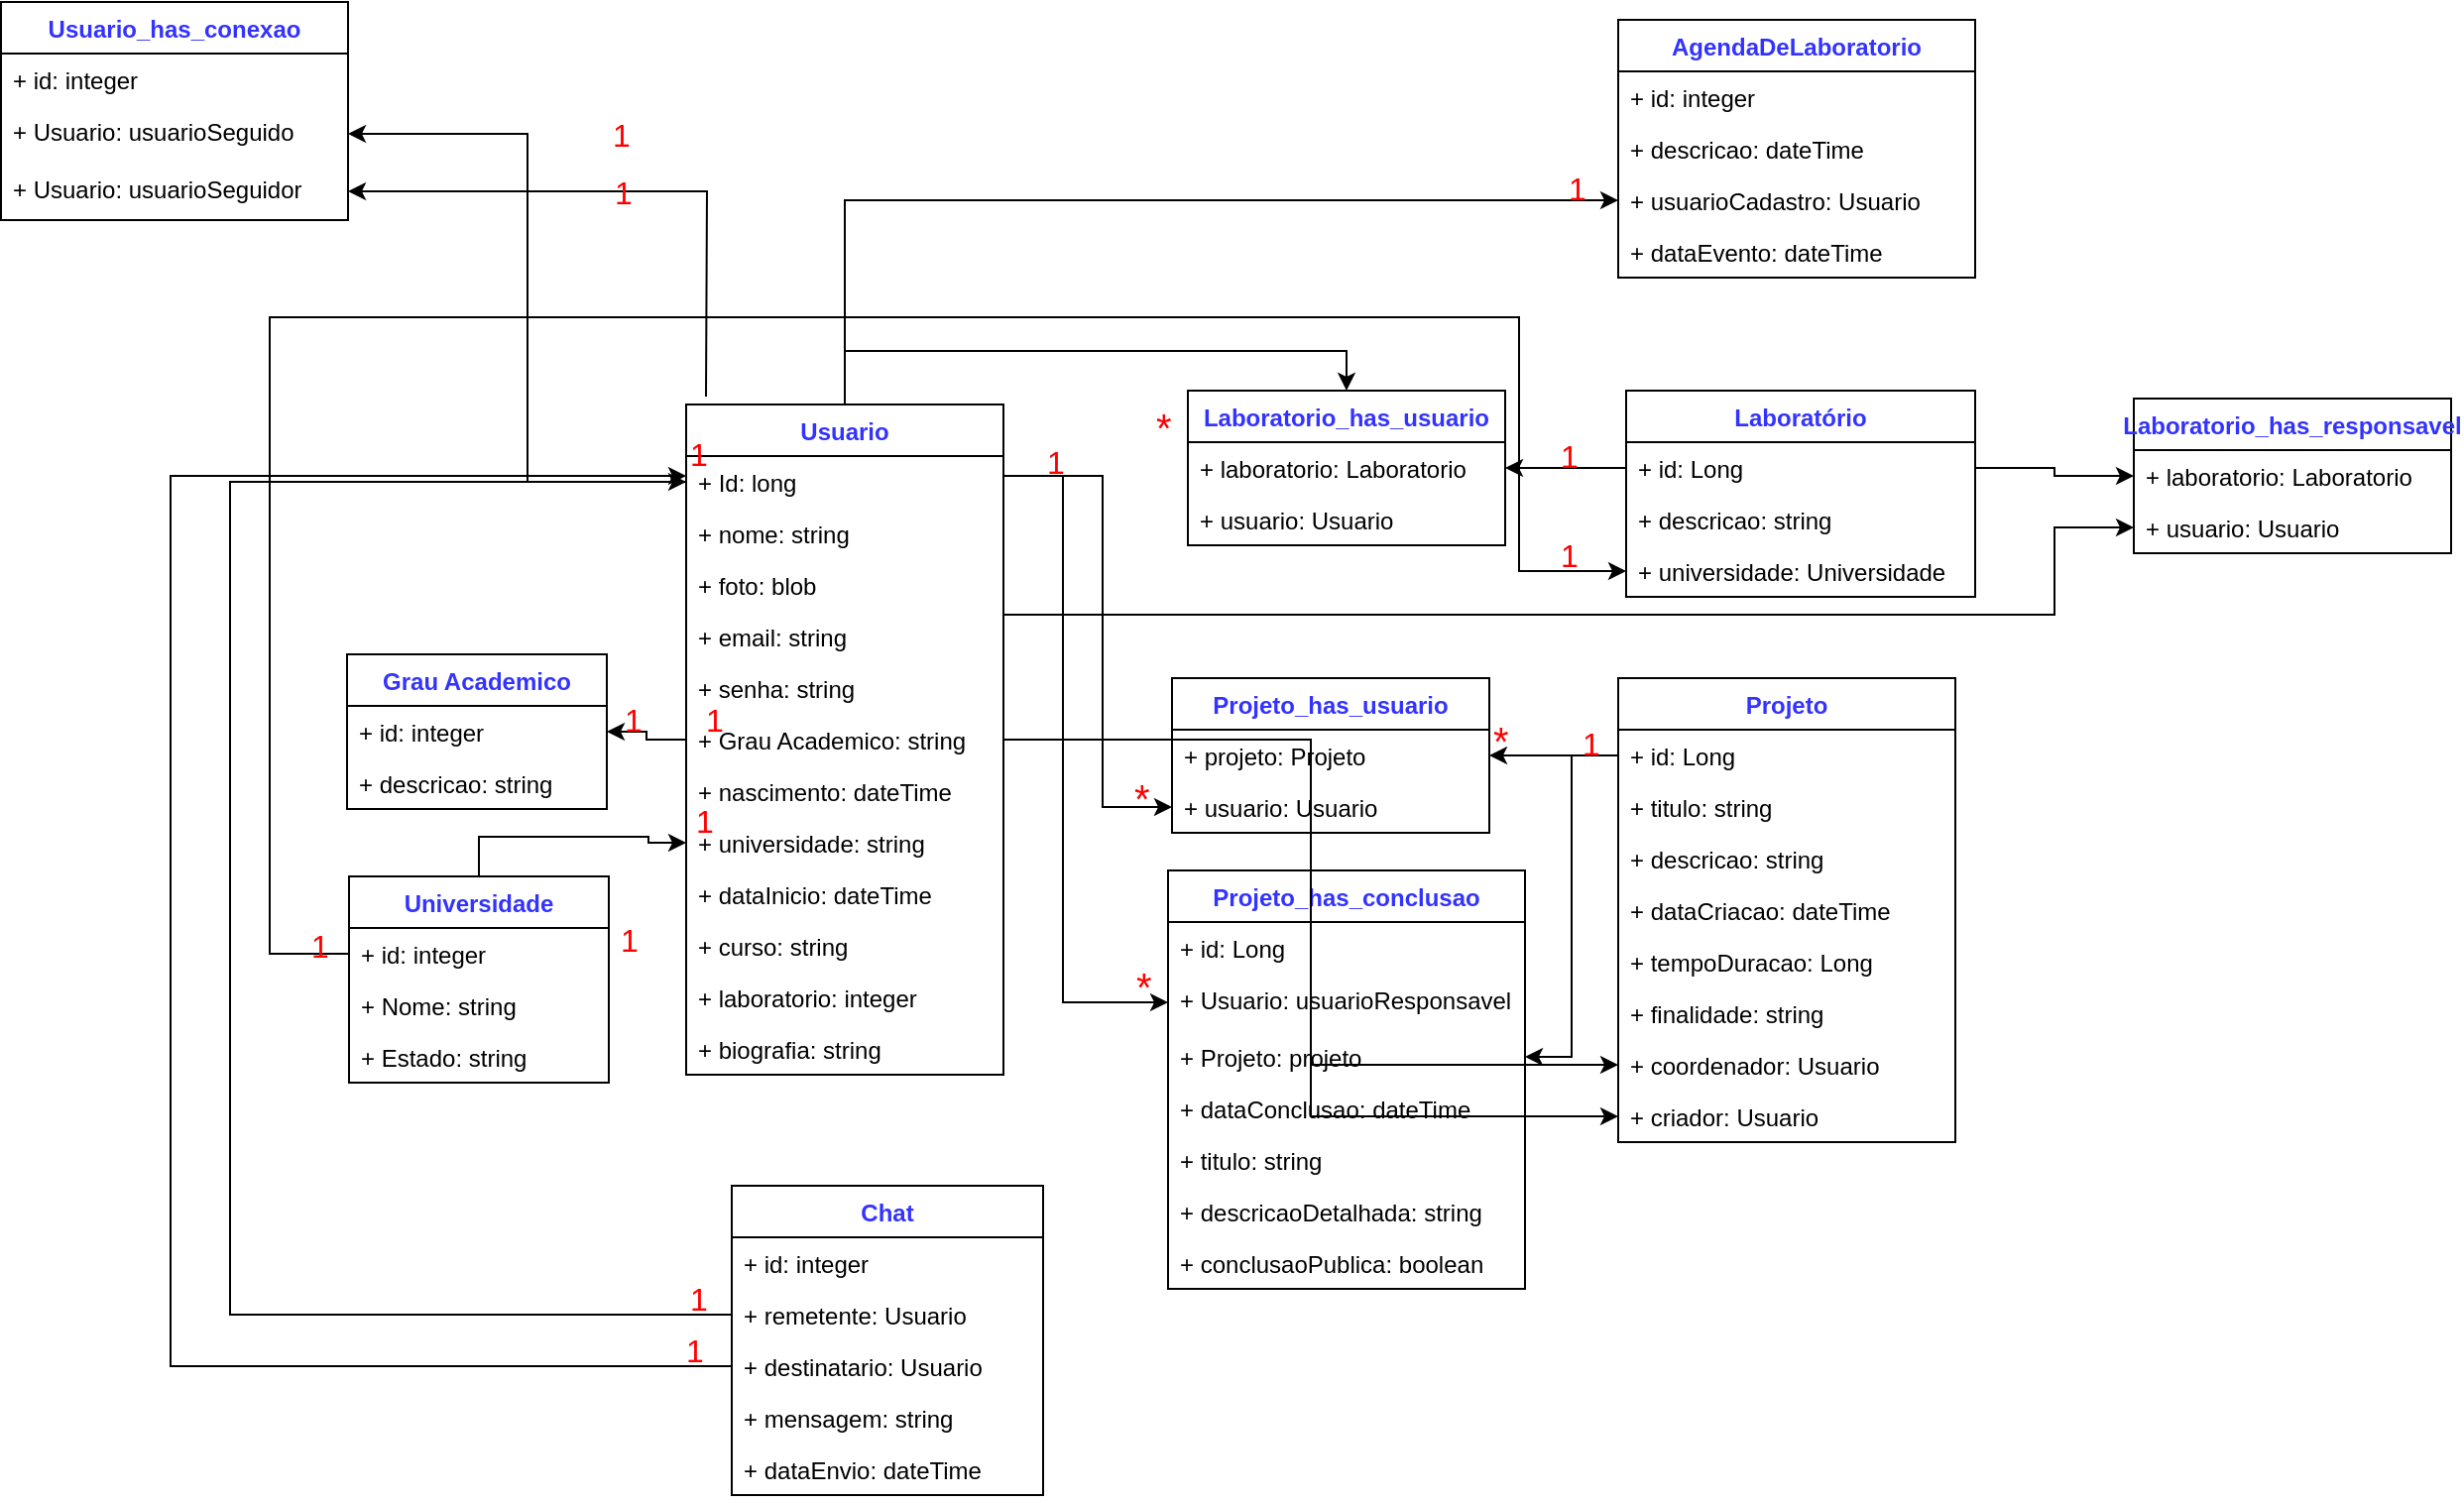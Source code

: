 <mxfile pages="1" version="11.2.4" type="device"><diagram id="lTHLBH5zkFO162nuHdru" name="Page-1"><mxGraphModel dx="2026" dy="549" grid="1" gridSize="10" guides="1" tooltips="1" connect="1" arrows="1" fold="1" page="1" pageScale="1" pageWidth="827" pageHeight="1169" math="0" shadow="0"><root><mxCell id="0"/><mxCell id="1" parent="0"/><mxCell id="Fe_8FBaQ1Ol-Jljb74qd-7" style="edgeStyle=orthogonalEdgeStyle;rounded=0;orthogonalLoop=1;jettySize=auto;html=1;exitX=0.5;exitY=0;exitDx=0;exitDy=0;entryX=0.5;entryY=0;entryDx=0;entryDy=0;" edge="1" parent="1" source="kyjDFfXC2tQv2kjpex23-4" target="kyjDFfXC2tQv2kjpex23-45"><mxGeometry relative="1" as="geometry"/></mxCell><mxCell id="Fe_8FBaQ1Ol-Jljb74qd-9" style="edgeStyle=orthogonalEdgeStyle;rounded=0;orthogonalLoop=1;jettySize=auto;html=1;entryX=0;entryY=0.5;entryDx=0;entryDy=0;" edge="1" parent="1" source="kyjDFfXC2tQv2kjpex23-4" target="kyjDFfXC2tQv2kjpex23-135"><mxGeometry relative="1" as="geometry"/></mxCell><mxCell id="Fe_8FBaQ1Ol-Jljb74qd-24" style="edgeStyle=orthogonalEdgeStyle;rounded=0;orthogonalLoop=1;jettySize=auto;html=1;entryX=0;entryY=0.5;entryDx=0;entryDy=0;" edge="1" parent="1" source="kyjDFfXC2tQv2kjpex23-4" target="Fe_8FBaQ1Ol-Jljb74qd-22"><mxGeometry relative="1" as="geometry"/></mxCell><mxCell id="kyjDFfXC2tQv2kjpex23-4" value="Usuario" style="swimlane;fontStyle=1;align=center;verticalAlign=top;childLayout=stackLayout;horizontal=1;startSize=26;horizontalStack=0;resizeParent=1;resizeParentMax=0;resizeLast=0;collapsible=1;marginBottom=0;fontColor=#3333FF;" parent="1" vertex="1"><mxGeometry x="170" y="254" width="160" height="338" as="geometry"><mxRectangle x="60" y="157" width="70" height="26" as="alternateBounds"/></mxGeometry></mxCell><mxCell id="kyjDFfXC2tQv2kjpex23-19" value="+ Id: long&#10;" style="text;strokeColor=none;fillColor=none;align=left;verticalAlign=top;spacingLeft=4;spacingRight=4;overflow=hidden;rotatable=0;points=[[0,0.5],[1,0.5]];portConstraint=eastwest;" parent="kyjDFfXC2tQv2kjpex23-4" vertex="1"><mxGeometry y="26" width="160" height="26" as="geometry"/></mxCell><mxCell id="kyjDFfXC2tQv2kjpex23-5" value="+ nome: string&#10;" style="text;strokeColor=none;fillColor=none;align=left;verticalAlign=top;spacingLeft=4;spacingRight=4;overflow=hidden;rotatable=0;points=[[0,0.5],[1,0.5]];portConstraint=eastwest;" parent="kyjDFfXC2tQv2kjpex23-4" vertex="1"><mxGeometry y="52" width="160" height="26" as="geometry"/></mxCell><mxCell id="kyjDFfXC2tQv2kjpex23-42" value="+ foto: blob" style="text;strokeColor=none;fillColor=none;align=left;verticalAlign=top;spacingLeft=4;spacingRight=4;overflow=hidden;rotatable=0;points=[[0,0.5],[1,0.5]];portConstraint=eastwest;" parent="kyjDFfXC2tQv2kjpex23-4" vertex="1"><mxGeometry y="78" width="160" height="26" as="geometry"/></mxCell><mxCell id="kyjDFfXC2tQv2kjpex23-9" value="+ email: string&#10;" style="text;strokeColor=none;fillColor=none;align=left;verticalAlign=top;spacingLeft=4;spacingRight=4;overflow=hidden;rotatable=0;points=[[0,0.5],[1,0.5]];portConstraint=eastwest;" parent="kyjDFfXC2tQv2kjpex23-4" vertex="1"><mxGeometry y="104" width="160" height="26" as="geometry"/></mxCell><mxCell id="kyjDFfXC2tQv2kjpex23-29" value="+ senha: string&#10;" style="text;strokeColor=none;fillColor=none;align=left;verticalAlign=top;spacingLeft=4;spacingRight=4;overflow=hidden;rotatable=0;points=[[0,0.5],[1,0.5]];portConstraint=eastwest;" parent="kyjDFfXC2tQv2kjpex23-4" vertex="1"><mxGeometry y="130" width="160" height="26" as="geometry"/></mxCell><mxCell id="kyjDFfXC2tQv2kjpex23-34" value="+ Grau Academico: string" style="text;strokeColor=none;fillColor=none;align=left;verticalAlign=top;spacingLeft=4;spacingRight=4;overflow=hidden;rotatable=0;points=[[0,0.5],[1,0.5]];portConstraint=eastwest;" parent="kyjDFfXC2tQv2kjpex23-4" vertex="1"><mxGeometry y="156" width="160" height="26" as="geometry"/></mxCell><mxCell id="kyjDFfXC2tQv2kjpex23-8" value="+ nascimento: dateTime&#10;" style="text;strokeColor=none;fillColor=none;align=left;verticalAlign=top;spacingLeft=4;spacingRight=4;overflow=hidden;rotatable=0;points=[[0,0.5],[1,0.5]];portConstraint=eastwest;" parent="kyjDFfXC2tQv2kjpex23-4" vertex="1"><mxGeometry y="182" width="160" height="26" as="geometry"/></mxCell><mxCell id="kyjDFfXC2tQv2kjpex23-10" value="+ universidade: string&#10;" style="text;strokeColor=none;fillColor=none;align=left;verticalAlign=top;spacingLeft=4;spacingRight=4;overflow=hidden;rotatable=0;points=[[0,0.5],[1,0.5]];portConstraint=eastwest;" parent="kyjDFfXC2tQv2kjpex23-4" vertex="1"><mxGeometry y="208" width="160" height="26" as="geometry"/></mxCell><mxCell id="kyjDFfXC2tQv2kjpex23-7" value="+ dataInicio: dateTime" style="text;strokeColor=none;fillColor=none;align=left;verticalAlign=top;spacingLeft=4;spacingRight=4;overflow=hidden;rotatable=0;points=[[0,0.5],[1,0.5]];portConstraint=eastwest;" parent="kyjDFfXC2tQv2kjpex23-4" vertex="1"><mxGeometry y="234" width="160" height="26" as="geometry"/></mxCell><mxCell id="kyjDFfXC2tQv2kjpex23-36" value="+ curso: string" style="text;strokeColor=none;fillColor=none;align=left;verticalAlign=top;spacingLeft=4;spacingRight=4;overflow=hidden;rotatable=0;points=[[0,0.5],[1,0.5]];portConstraint=eastwest;" parent="kyjDFfXC2tQv2kjpex23-4" vertex="1"><mxGeometry y="260" width="160" height="26" as="geometry"/></mxCell><mxCell id="kyjDFfXC2tQv2kjpex23-21" value="+ laboratorio: integer" style="text;strokeColor=none;fillColor=none;align=left;verticalAlign=top;spacingLeft=4;spacingRight=4;overflow=hidden;rotatable=0;points=[[0,0.5],[1,0.5]];portConstraint=eastwest;" parent="kyjDFfXC2tQv2kjpex23-4" vertex="1"><mxGeometry y="286" width="160" height="26" as="geometry"/></mxCell><mxCell id="kyjDFfXC2tQv2kjpex23-49" value="+ biografia: string" style="text;strokeColor=none;fillColor=none;align=left;verticalAlign=top;spacingLeft=4;spacingRight=4;overflow=hidden;rotatable=0;points=[[0,0.5],[1,0.5]];portConstraint=eastwest;" parent="kyjDFfXC2tQv2kjpex23-4" vertex="1"><mxGeometry y="312" width="160" height="26" as="geometry"/></mxCell><mxCell id="kyjDFfXC2tQv2kjpex23-30" value="Grau Academico" style="swimlane;fontStyle=1;childLayout=stackLayout;horizontal=1;startSize=26;fillColor=none;horizontalStack=0;resizeParent=1;resizeParentMax=0;resizeLast=0;collapsible=1;marginBottom=0;fontColor=#3333FF;" parent="1" vertex="1"><mxGeometry x="-1" y="380" width="131" height="78" as="geometry"/></mxCell><mxCell id="kyjDFfXC2tQv2kjpex23-31" value="+ id: integer" style="text;strokeColor=none;fillColor=none;align=left;verticalAlign=top;spacingLeft=4;spacingRight=4;overflow=hidden;rotatable=0;points=[[0,0.5],[1,0.5]];portConstraint=eastwest;" parent="kyjDFfXC2tQv2kjpex23-30" vertex="1"><mxGeometry y="26" width="131" height="26" as="geometry"/></mxCell><mxCell id="kyjDFfXC2tQv2kjpex23-32" value="+ descricao: string" style="text;strokeColor=none;fillColor=none;align=left;verticalAlign=top;spacingLeft=4;spacingRight=4;overflow=hidden;rotatable=0;points=[[0,0.5],[1,0.5]];portConstraint=eastwest;" parent="kyjDFfXC2tQv2kjpex23-30" vertex="1"><mxGeometry y="52" width="131" height="26" as="geometry"/></mxCell><mxCell id="kyjDFfXC2tQv2kjpex23-37" value="Laboratório" style="swimlane;fontStyle=1;align=center;verticalAlign=top;childLayout=stackLayout;horizontal=1;startSize=26;horizontalStack=0;resizeParent=1;resizeParentMax=0;resizeLast=0;collapsible=1;marginBottom=0;fontColor=#3333FF;" parent="1" vertex="1"><mxGeometry x="644" y="247" width="176" height="104" as="geometry"/></mxCell><mxCell id="kyjDFfXC2tQv2kjpex23-38" value="+ id: Long" style="text;strokeColor=none;fillColor=none;align=left;verticalAlign=top;spacingLeft=4;spacingRight=4;overflow=hidden;rotatable=0;points=[[0,0.5],[1,0.5]];portConstraint=eastwest;" parent="kyjDFfXC2tQv2kjpex23-37" vertex="1"><mxGeometry y="26" width="176" height="26" as="geometry"/></mxCell><mxCell id="kyjDFfXC2tQv2kjpex23-40" value="+ descricao: string" style="text;strokeColor=none;fillColor=none;align=left;verticalAlign=top;spacingLeft=4;spacingRight=4;overflow=hidden;rotatable=0;points=[[0,0.5],[1,0.5]];portConstraint=eastwest;" parent="kyjDFfXC2tQv2kjpex23-37" vertex="1"><mxGeometry y="52" width="176" height="26" as="geometry"/></mxCell><mxCell id="kyjDFfXC2tQv2kjpex23-94" value="+ universidade: Universidade" style="text;strokeColor=none;fillColor=none;align=left;verticalAlign=top;spacingLeft=4;spacingRight=4;overflow=hidden;rotatable=0;points=[[0,0.5],[1,0.5]];portConstraint=eastwest;" parent="kyjDFfXC2tQv2kjpex23-37" vertex="1"><mxGeometry y="78" width="176" height="26" as="geometry"/></mxCell><mxCell id="kyjDFfXC2tQv2kjpex23-45" value="Laboratorio_has_usuario" style="swimlane;fontStyle=1;align=center;verticalAlign=top;childLayout=stackLayout;horizontal=1;startSize=26;horizontalStack=0;resizeParent=1;resizeParentMax=0;resizeLast=0;collapsible=1;marginBottom=0;fontColor=#3333FF;" parent="1" vertex="1"><mxGeometry x="423" y="247" width="160" height="78" as="geometry"/></mxCell><mxCell id="kyjDFfXC2tQv2kjpex23-46" value="+ laboratorio: Laboratorio" style="text;strokeColor=none;fillColor=none;align=left;verticalAlign=top;spacingLeft=4;spacingRight=4;overflow=hidden;rotatable=0;points=[[0,0.5],[1,0.5]];portConstraint=eastwest;" parent="kyjDFfXC2tQv2kjpex23-45" vertex="1"><mxGeometry y="26" width="160" height="26" as="geometry"/></mxCell><mxCell id="kyjDFfXC2tQv2kjpex23-48" value="+ usuario: Usuario" style="text;strokeColor=none;fillColor=none;align=left;verticalAlign=top;spacingLeft=4;spacingRight=4;overflow=hidden;rotatable=0;points=[[0,0.5],[1,0.5]];portConstraint=eastwest;" parent="kyjDFfXC2tQv2kjpex23-45" vertex="1"><mxGeometry y="52" width="160" height="26" as="geometry"/></mxCell><mxCell id="kyjDFfXC2tQv2kjpex23-55" style="edgeStyle=orthogonalEdgeStyle;rounded=0;orthogonalLoop=1;jettySize=auto;html=1;exitX=0;exitY=0.5;exitDx=0;exitDy=0;" parent="1" source="kyjDFfXC2tQv2kjpex23-38" target="kyjDFfXC2tQv2kjpex23-46" edge="1"><mxGeometry relative="1" as="geometry"/></mxCell><mxCell id="kyjDFfXC2tQv2kjpex23-56" value="Projeto" style="swimlane;fontStyle=1;align=center;verticalAlign=top;childLayout=stackLayout;horizontal=1;startSize=26;horizontalStack=0;resizeParent=1;resizeParentMax=0;resizeLast=0;collapsible=1;marginBottom=0;fontColor=#3333FF;" parent="1" vertex="1"><mxGeometry x="640" y="392" width="170" height="234" as="geometry"/></mxCell><mxCell id="kyjDFfXC2tQv2kjpex23-57" value="+ id: Long" style="text;strokeColor=none;fillColor=none;align=left;verticalAlign=top;spacingLeft=4;spacingRight=4;overflow=hidden;rotatable=0;points=[[0,0.5],[1,0.5]];portConstraint=eastwest;" parent="kyjDFfXC2tQv2kjpex23-56" vertex="1"><mxGeometry y="26" width="170" height="26" as="geometry"/></mxCell><mxCell id="kyjDFfXC2tQv2kjpex23-59" value="+ titulo: string" style="text;strokeColor=none;fillColor=none;align=left;verticalAlign=top;spacingLeft=4;spacingRight=4;overflow=hidden;rotatable=0;points=[[0,0.5],[1,0.5]];portConstraint=eastwest;" parent="kyjDFfXC2tQv2kjpex23-56" vertex="1"><mxGeometry y="52" width="170" height="26" as="geometry"/></mxCell><mxCell id="kyjDFfXC2tQv2kjpex23-66" value="+ descricao: string" style="text;strokeColor=none;fillColor=none;align=left;verticalAlign=top;spacingLeft=4;spacingRight=4;overflow=hidden;rotatable=0;points=[[0,0.5],[1,0.5]];portConstraint=eastwest;" parent="kyjDFfXC2tQv2kjpex23-56" vertex="1"><mxGeometry y="78" width="170" height="26" as="geometry"/></mxCell><mxCell id="kyjDFfXC2tQv2kjpex23-67" value="+ dataCriacao: dateTime" style="text;strokeColor=none;fillColor=none;align=left;verticalAlign=top;spacingLeft=4;spacingRight=4;overflow=hidden;rotatable=0;points=[[0,0.5],[1,0.5]];portConstraint=eastwest;" parent="kyjDFfXC2tQv2kjpex23-56" vertex="1"><mxGeometry y="104" width="170" height="26" as="geometry"/></mxCell><mxCell id="kyjDFfXC2tQv2kjpex23-68" value="+ tempoDuracao: Long" style="text;strokeColor=none;fillColor=none;align=left;verticalAlign=top;spacingLeft=4;spacingRight=4;overflow=hidden;rotatable=0;points=[[0,0.5],[1,0.5]];portConstraint=eastwest;" parent="kyjDFfXC2tQv2kjpex23-56" vertex="1"><mxGeometry y="130" width="170" height="26" as="geometry"/></mxCell><mxCell id="kyjDFfXC2tQv2kjpex23-140" value="+ finalidade: string" style="text;strokeColor=none;fillColor=none;align=left;verticalAlign=top;spacingLeft=4;spacingRight=4;overflow=hidden;rotatable=0;points=[[0,0.5],[1,0.5]];portConstraint=eastwest;" parent="kyjDFfXC2tQv2kjpex23-56" vertex="1"><mxGeometry y="156" width="170" height="26" as="geometry"/></mxCell><mxCell id="Fe_8FBaQ1Ol-Jljb74qd-22" value="+ coordenador: Usuario" style="text;strokeColor=none;fillColor=none;align=left;verticalAlign=top;spacingLeft=4;spacingRight=4;overflow=hidden;rotatable=0;points=[[0,0.5],[1,0.5]];portConstraint=eastwest;" vertex="1" parent="kyjDFfXC2tQv2kjpex23-56"><mxGeometry y="182" width="170" height="26" as="geometry"/></mxCell><mxCell id="kyjDFfXC2tQv2kjpex23-69" value="+ criador: Usuario" style="text;strokeColor=none;fillColor=none;align=left;verticalAlign=top;spacingLeft=4;spacingRight=4;overflow=hidden;rotatable=0;points=[[0,0.5],[1,0.5]];portConstraint=eastwest;" parent="kyjDFfXC2tQv2kjpex23-56" vertex="1"><mxGeometry y="208" width="170" height="26" as="geometry"/></mxCell><mxCell id="kyjDFfXC2tQv2kjpex23-60" value="Projeto_has_usuario" style="swimlane;fontStyle=1;align=center;verticalAlign=top;childLayout=stackLayout;horizontal=1;startSize=26;horizontalStack=0;resizeParent=1;resizeParentMax=0;resizeLast=0;collapsible=1;marginBottom=0;fontColor=#3333FF;" parent="1" vertex="1"><mxGeometry x="415" y="392" width="160" height="78" as="geometry"/></mxCell><mxCell id="kyjDFfXC2tQv2kjpex23-61" value="+ projeto: Projeto" style="text;strokeColor=none;fillColor=none;align=left;verticalAlign=top;spacingLeft=4;spacingRight=4;overflow=hidden;rotatable=0;points=[[0,0.5],[1,0.5]];portConstraint=eastwest;" parent="kyjDFfXC2tQv2kjpex23-60" vertex="1"><mxGeometry y="26" width="160" height="26" as="geometry"/></mxCell><mxCell id="kyjDFfXC2tQv2kjpex23-63" value="+ usuario: Usuario" style="text;strokeColor=none;fillColor=none;align=left;verticalAlign=top;spacingLeft=4;spacingRight=4;overflow=hidden;rotatable=0;points=[[0,0.5],[1,0.5]];portConstraint=eastwest;" parent="kyjDFfXC2tQv2kjpex23-60" vertex="1"><mxGeometry y="52" width="160" height="26" as="geometry"/></mxCell><mxCell id="kyjDFfXC2tQv2kjpex23-64" style="edgeStyle=orthogonalEdgeStyle;rounded=0;orthogonalLoop=1;jettySize=auto;html=1;exitX=0;exitY=0.5;exitDx=0;exitDy=0;entryX=1;entryY=0.5;entryDx=0;entryDy=0;fontColor=#3333FF;" parent="1" source="kyjDFfXC2tQv2kjpex23-57" target="kyjDFfXC2tQv2kjpex23-61" edge="1"><mxGeometry relative="1" as="geometry"/></mxCell><mxCell id="kyjDFfXC2tQv2kjpex23-65" style="edgeStyle=orthogonalEdgeStyle;rounded=0;orthogonalLoop=1;jettySize=auto;html=1;exitX=1;exitY=0.5;exitDx=0;exitDy=0;entryX=0;entryY=0.5;entryDx=0;entryDy=0;fontColor=#3333FF;" parent="1" source="kyjDFfXC2tQv2kjpex23-19" target="kyjDFfXC2tQv2kjpex23-63" edge="1"><mxGeometry relative="1" as="geometry"><Array as="points"><mxPoint x="380" y="290"/><mxPoint x="380" y="457"/></Array></mxGeometry></mxCell><mxCell id="Fe_8FBaQ1Ol-Jljb74qd-1" style="edgeStyle=orthogonalEdgeStyle;rounded=0;orthogonalLoop=1;jettySize=auto;html=1;" edge="1" parent="1" source="kyjDFfXC2tQv2kjpex23-71" target="kyjDFfXC2tQv2kjpex23-10"><mxGeometry relative="1" as="geometry"/></mxCell><mxCell id="kyjDFfXC2tQv2kjpex23-71" value="Universidade" style="swimlane;fontStyle=1;childLayout=stackLayout;horizontal=1;startSize=26;fillColor=none;horizontalStack=0;resizeParent=1;resizeParentMax=0;resizeLast=0;collapsible=1;marginBottom=0;fontColor=#3333FF;" parent="1" vertex="1"><mxGeometry y="492" width="131" height="104" as="geometry"/></mxCell><mxCell id="kyjDFfXC2tQv2kjpex23-72" value="+ id: integer" style="text;strokeColor=none;fillColor=none;align=left;verticalAlign=top;spacingLeft=4;spacingRight=4;overflow=hidden;rotatable=0;points=[[0,0.5],[1,0.5]];portConstraint=eastwest;" parent="kyjDFfXC2tQv2kjpex23-71" vertex="1"><mxGeometry y="26" width="131" height="26" as="geometry"/></mxCell><mxCell id="kyjDFfXC2tQv2kjpex23-73" value="+ Nome: string" style="text;strokeColor=none;fillColor=none;align=left;verticalAlign=top;spacingLeft=4;spacingRight=4;overflow=hidden;rotatable=0;points=[[0,0.5],[1,0.5]];portConstraint=eastwest;" parent="kyjDFfXC2tQv2kjpex23-71" vertex="1"><mxGeometry y="52" width="131" height="26" as="geometry"/></mxCell><mxCell id="kyjDFfXC2tQv2kjpex23-74" value="+ Estado: string" style="text;strokeColor=none;fillColor=none;align=left;verticalAlign=top;spacingLeft=4;spacingRight=4;overflow=hidden;rotatable=0;points=[[0,0.5],[1,0.5]];portConstraint=eastwest;" parent="kyjDFfXC2tQv2kjpex23-71" vertex="1"><mxGeometry y="78" width="131" height="26" as="geometry"/></mxCell><mxCell id="kyjDFfXC2tQv2kjpex23-77" style="edgeStyle=orthogonalEdgeStyle;rounded=0;orthogonalLoop=1;jettySize=auto;html=1;exitX=0;exitY=0.5;exitDx=0;exitDy=0;entryX=1;entryY=0.5;entryDx=0;entryDy=0;fontColor=#3333FF;" parent="1" source="kyjDFfXC2tQv2kjpex23-34" target="kyjDFfXC2tQv2kjpex23-31" edge="1"><mxGeometry relative="1" as="geometry"/></mxCell><mxCell id="kyjDFfXC2tQv2kjpex23-79" value="1" style="text;html=1;resizable=0;points=[];autosize=1;align=left;verticalAlign=top;spacingTop=-4;fontColor=#FF0000;strokeWidth=2;fontSize=16;" parent="1" vertex="1"><mxGeometry x="173" y="452" width="20" height="10" as="geometry"/></mxCell><mxCell id="kyjDFfXC2tQv2kjpex23-81" value="1" style="text;html=1;resizable=0;points=[];autosize=1;align=left;verticalAlign=top;spacingTop=-4;fontSize=16;fontColor=#FF0000;" parent="1" vertex="1"><mxGeometry x="135" y="512" width="20" height="20" as="geometry"/></mxCell><mxCell id="kyjDFfXC2tQv2kjpex23-82" value="1" style="text;html=1;resizable=0;points=[];autosize=1;align=left;verticalAlign=top;spacingTop=-4;fontColor=#FF0000;strokeWidth=2;fontSize=16;" parent="1" vertex="1"><mxGeometry x="178" y="401" width="20" height="10" as="geometry"/></mxCell><mxCell id="kyjDFfXC2tQv2kjpex23-83" value="1" style="text;html=1;resizable=0;points=[];autosize=1;align=left;verticalAlign=top;spacingTop=-4;fontColor=#FF0000;strokeWidth=2;fontSize=16;" parent="1" vertex="1"><mxGeometry x="137" y="401" width="20" height="10" as="geometry"/></mxCell><mxCell id="kyjDFfXC2tQv2kjpex23-84" value="Projeto_has_conclusao" style="swimlane;fontStyle=1;align=center;verticalAlign=top;childLayout=stackLayout;horizontal=1;startSize=26;horizontalStack=0;resizeParent=1;resizeParentMax=0;resizeLast=0;collapsible=1;marginBottom=0;fontColor=#3333FF;" parent="1" vertex="1"><mxGeometry x="413" y="489" width="180" height="211" as="geometry"/></mxCell><mxCell id="kyjDFfXC2tQv2kjpex23-85" value="+ id: Long" style="text;strokeColor=none;fillColor=none;align=left;verticalAlign=top;spacingLeft=4;spacingRight=4;overflow=hidden;rotatable=0;points=[[0,0.5],[1,0.5]];portConstraint=eastwest;" parent="kyjDFfXC2tQv2kjpex23-84" vertex="1"><mxGeometry y="26" width="180" height="26" as="geometry"/></mxCell><mxCell id="kyjDFfXC2tQv2kjpex23-92" value="+ Usuario: usuarioResponsavel" style="text;strokeColor=none;fillColor=none;align=left;verticalAlign=top;spacingLeft=4;spacingRight=4;overflow=hidden;rotatable=0;points=[[0,0.5],[1,0.5]];portConstraint=eastwest;" parent="kyjDFfXC2tQv2kjpex23-84" vertex="1"><mxGeometry y="52" width="180" height="29" as="geometry"/></mxCell><mxCell id="kyjDFfXC2tQv2kjpex23-95" value="+ Projeto: projeto" style="text;strokeColor=none;fillColor=none;align=left;verticalAlign=top;spacingLeft=4;spacingRight=4;overflow=hidden;rotatable=0;points=[[0,0.5],[1,0.5]];portConstraint=eastwest;" parent="kyjDFfXC2tQv2kjpex23-84" vertex="1"><mxGeometry y="81" width="180" height="26" as="geometry"/></mxCell><mxCell id="kyjDFfXC2tQv2kjpex23-106" value="+ dataConclusao: dateTime" style="text;strokeColor=none;fillColor=none;align=left;verticalAlign=top;spacingLeft=4;spacingRight=4;overflow=hidden;rotatable=0;points=[[0,0.5],[1,0.5]];portConstraint=eastwest;" parent="kyjDFfXC2tQv2kjpex23-84" vertex="1"><mxGeometry y="107" width="180" height="26" as="geometry"/></mxCell><mxCell id="kyjDFfXC2tQv2kjpex23-93" value="+ titulo: string" style="text;strokeColor=none;fillColor=none;align=left;verticalAlign=top;spacingLeft=4;spacingRight=4;overflow=hidden;rotatable=0;points=[[0,0.5],[1,0.5]];portConstraint=eastwest;" parent="kyjDFfXC2tQv2kjpex23-84" vertex="1"><mxGeometry y="133" width="180" height="26" as="geometry"/></mxCell><mxCell id="kyjDFfXC2tQv2kjpex23-91" value="+ descricaoDetalhada: string" style="text;strokeColor=none;fillColor=none;align=left;verticalAlign=top;spacingLeft=4;spacingRight=4;overflow=hidden;rotatable=0;points=[[0,0.5],[1,0.5]];portConstraint=eastwest;" parent="kyjDFfXC2tQv2kjpex23-84" vertex="1"><mxGeometry y="159" width="180" height="26" as="geometry"/></mxCell><mxCell id="kyjDFfXC2tQv2kjpex23-145" value="+ conclusaoPublica: boolean" style="text;strokeColor=none;fillColor=none;align=left;verticalAlign=top;spacingLeft=4;spacingRight=4;overflow=hidden;rotatable=0;points=[[0,0.5],[1,0.5]];portConstraint=eastwest;" parent="kyjDFfXC2tQv2kjpex23-84" vertex="1"><mxGeometry y="185" width="180" height="26" as="geometry"/></mxCell><mxCell id="kyjDFfXC2tQv2kjpex23-97" value="1" style="text;html=1;resizable=0;points=[];autosize=1;align=left;verticalAlign=top;spacingTop=-4;fontColor=#FF0000;strokeWidth=2;fontSize=16;" parent="1" vertex="1"><mxGeometry x="350" y="271" width="20" height="10" as="geometry"/></mxCell><mxCell id="kyjDFfXC2tQv2kjpex23-98" value="&lt;font style=&quot;font-size: 20px&quot;&gt;*&lt;/font&gt;" style="text;html=1;resizable=0;points=[];autosize=1;align=left;verticalAlign=top;spacingTop=-4;fontColor=#FF0000;strokeWidth=2;fontSize=16;" parent="1" vertex="1"><mxGeometry x="405" y="251" width="20" height="20" as="geometry"/></mxCell><mxCell id="kyjDFfXC2tQv2kjpex23-99" value="&lt;font style=&quot;font-size: 20px&quot;&gt;*&lt;/font&gt;" style="text;html=1;resizable=0;points=[];autosize=1;align=left;verticalAlign=top;spacingTop=-4;fontColor=#FF0000;strokeWidth=2;fontSize=16;" parent="1" vertex="1"><mxGeometry x="394" y="438" width="20" height="20" as="geometry"/></mxCell><mxCell id="kyjDFfXC2tQv2kjpex23-100" value="&lt;font style=&quot;font-size: 20px&quot;&gt;*&lt;/font&gt;" style="text;html=1;resizable=0;points=[];autosize=1;align=left;verticalAlign=top;spacingTop=-4;fontColor=#FF0000;strokeWidth=2;fontSize=16;" parent="1" vertex="1"><mxGeometry x="395" y="533" width="20" height="20" as="geometry"/></mxCell><mxCell id="kyjDFfXC2tQv2kjpex23-104" style="edgeStyle=orthogonalEdgeStyle;rounded=0;orthogonalLoop=1;jettySize=auto;html=1;exitX=1;exitY=0.5;exitDx=0;exitDy=0;entryX=0;entryY=0.5;entryDx=0;entryDy=0;fontSize=16;fontColor=#FF0000;" parent="1" source="kyjDFfXC2tQv2kjpex23-19" target="kyjDFfXC2tQv2kjpex23-92" edge="1"><mxGeometry relative="1" as="geometry"><Array as="points"><mxPoint x="360" y="290"/><mxPoint x="360" y="555"/></Array></mxGeometry></mxCell><mxCell id="kyjDFfXC2tQv2kjpex23-105" style="edgeStyle=orthogonalEdgeStyle;rounded=0;orthogonalLoop=1;jettySize=auto;html=1;exitX=0;exitY=0.5;exitDx=0;exitDy=0;entryX=1;entryY=0.5;entryDx=0;entryDy=0;fontSize=16;fontColor=#FF0000;" parent="1" source="kyjDFfXC2tQv2kjpex23-57" target="kyjDFfXC2tQv2kjpex23-95" edge="1"><mxGeometry relative="1" as="geometry"/></mxCell><mxCell id="kyjDFfXC2tQv2kjpex23-107" style="edgeStyle=orthogonalEdgeStyle;rounded=0;orthogonalLoop=1;jettySize=auto;html=1;exitX=0;exitY=0.5;exitDx=0;exitDy=0;entryX=0;entryY=0.5;entryDx=0;entryDy=0;fontSize=16;fontColor=#FF0000;" parent="1" source="kyjDFfXC2tQv2kjpex23-72" target="kyjDFfXC2tQv2kjpex23-94" edge="1"><mxGeometry relative="1" as="geometry"><Array as="points"><mxPoint x="-40" y="531"/><mxPoint x="-40" y="210"/><mxPoint x="590" y="210"/><mxPoint x="590" y="338"/></Array></mxGeometry></mxCell><mxCell id="kyjDFfXC2tQv2kjpex23-108" value="1" style="text;html=1;resizable=0;points=[];autosize=1;align=left;verticalAlign=top;spacingTop=-4;fontColor=#FF0000;strokeWidth=2;fontSize=16;" parent="1" vertex="1"><mxGeometry x="609" y="318" width="20" height="10" as="geometry"/></mxCell><mxCell id="kyjDFfXC2tQv2kjpex23-109" value="1" style="text;html=1;resizable=0;points=[];autosize=1;align=left;verticalAlign=top;spacingTop=-4;fontColor=#FF0000;strokeWidth=2;fontSize=16;" parent="1" vertex="1"><mxGeometry x="-21" y="515" width="20" height="10" as="geometry"/></mxCell><mxCell id="kyjDFfXC2tQv2kjpex23-110" value="Chat" style="swimlane;fontStyle=1;childLayout=stackLayout;horizontal=1;startSize=26;fillColor=none;horizontalStack=0;resizeParent=1;resizeParentMax=0;resizeLast=0;collapsible=1;marginBottom=0;fontColor=#3333FF;" parent="1" vertex="1"><mxGeometry x="193" y="648" width="157" height="156" as="geometry"/></mxCell><mxCell id="kyjDFfXC2tQv2kjpex23-111" value="+ id: integer" style="text;strokeColor=none;fillColor=none;align=left;verticalAlign=top;spacingLeft=4;spacingRight=4;overflow=hidden;rotatable=0;points=[[0,0.5],[1,0.5]];portConstraint=eastwest;" parent="kyjDFfXC2tQv2kjpex23-110" vertex="1"><mxGeometry y="26" width="157" height="26" as="geometry"/></mxCell><mxCell id="kyjDFfXC2tQv2kjpex23-112" value="+ remetente: Usuario" style="text;strokeColor=none;fillColor=none;align=left;verticalAlign=top;spacingLeft=4;spacingRight=4;overflow=hidden;rotatable=0;points=[[0,0.5],[1,0.5]];portConstraint=eastwest;" parent="kyjDFfXC2tQv2kjpex23-110" vertex="1"><mxGeometry y="52" width="157" height="26" as="geometry"/></mxCell><mxCell id="kyjDFfXC2tQv2kjpex23-114" value="+ destinatario: Usuario" style="text;strokeColor=none;fillColor=none;align=left;verticalAlign=top;spacingLeft=4;spacingRight=4;overflow=hidden;rotatable=0;points=[[0,0.5],[1,0.5]];portConstraint=eastwest;" parent="kyjDFfXC2tQv2kjpex23-110" vertex="1"><mxGeometry y="78" width="157" height="26" as="geometry"/></mxCell><mxCell id="kyjDFfXC2tQv2kjpex23-115" value="+ mensagem: string" style="text;strokeColor=none;fillColor=none;align=left;verticalAlign=top;spacingLeft=4;spacingRight=4;overflow=hidden;rotatable=0;points=[[0,0.5],[1,0.5]];portConstraint=eastwest;" parent="kyjDFfXC2tQv2kjpex23-110" vertex="1"><mxGeometry y="104" width="157" height="26" as="geometry"/></mxCell><mxCell id="kyjDFfXC2tQv2kjpex23-113" value="+ dataEnvio: dateTime" style="text;strokeColor=none;fillColor=none;align=left;verticalAlign=top;spacingLeft=4;spacingRight=4;overflow=hidden;rotatable=0;points=[[0,0.5],[1,0.5]];portConstraint=eastwest;" parent="kyjDFfXC2tQv2kjpex23-110" vertex="1"><mxGeometry y="130" width="157" height="26" as="geometry"/></mxCell><mxCell id="kyjDFfXC2tQv2kjpex23-118" value="1" style="text;html=1;resizable=0;points=[];autosize=1;align=left;verticalAlign=top;spacingTop=-4;fontSize=16;fontColor=#FF0000;" parent="1" vertex="1"><mxGeometry x="170" y="693" width="20" height="20" as="geometry"/></mxCell><mxCell id="kyjDFfXC2tQv2kjpex23-119" value="1" style="text;html=1;resizable=0;points=[];autosize=1;align=left;verticalAlign=top;spacingTop=-4;fontSize=16;fontColor=#FF0000;" parent="1" vertex="1"><mxGeometry x="168" y="719" width="20" height="20" as="geometry"/></mxCell><mxCell id="Fe_8FBaQ1Ol-Jljb74qd-11" style="edgeStyle=orthogonalEdgeStyle;rounded=0;orthogonalLoop=1;jettySize=auto;html=1;entryX=1;entryY=0.5;entryDx=0;entryDy=0;" edge="1" parent="1" target="kyjDFfXC2tQv2kjpex23-124"><mxGeometry relative="1" as="geometry"><mxPoint x="180" y="250" as="sourcePoint"/></mxGeometry></mxCell><mxCell id="kyjDFfXC2tQv2kjpex23-120" value="1" style="text;html=1;resizable=0;points=[];autosize=1;align=left;verticalAlign=top;spacingTop=-4;fontSize=16;fontColor=#FF0000;" parent="1" vertex="1"><mxGeometry x="170" y="267" width="20" height="20" as="geometry"/></mxCell><mxCell id="kyjDFfXC2tQv2kjpex23-121" value="Usuario_has_conexao" style="swimlane;fontStyle=1;childLayout=stackLayout;horizontal=1;startSize=26;fillColor=none;horizontalStack=0;resizeParent=1;resizeParentMax=0;resizeLast=0;collapsible=1;marginBottom=0;fontColor=#3333FF;" parent="1" vertex="1"><mxGeometry x="-175.5" y="51" width="175" height="110" as="geometry"/></mxCell><mxCell id="kyjDFfXC2tQv2kjpex23-122" value="+ id: integer" style="text;strokeColor=none;fillColor=none;align=left;verticalAlign=top;spacingLeft=4;spacingRight=4;overflow=hidden;rotatable=0;points=[[0,0.5],[1,0.5]];portConstraint=eastwest;" parent="kyjDFfXC2tQv2kjpex23-121" vertex="1"><mxGeometry y="26" width="175" height="26" as="geometry"/></mxCell><mxCell id="kyjDFfXC2tQv2kjpex23-126" value="+ Usuario: usuarioSeguido" style="text;strokeColor=none;fillColor=none;align=left;verticalAlign=top;spacingLeft=4;spacingRight=4;overflow=hidden;rotatable=0;points=[[0,0.5],[1,0.5]];portConstraint=eastwest;" parent="kyjDFfXC2tQv2kjpex23-121" vertex="1"><mxGeometry y="52" width="175" height="29" as="geometry"/></mxCell><mxCell id="kyjDFfXC2tQv2kjpex23-124" value="+ Usuario: usuarioSeguidor" style="text;strokeColor=none;fillColor=none;align=left;verticalAlign=top;spacingLeft=4;spacingRight=4;overflow=hidden;rotatable=0;points=[[0,0.5],[1,0.5]];portConstraint=eastwest;" parent="kyjDFfXC2tQv2kjpex23-121" vertex="1"><mxGeometry y="81" width="175" height="29" as="geometry"/></mxCell><mxCell id="kyjDFfXC2tQv2kjpex23-129" value="1" style="text;html=1;resizable=0;points=[];autosize=1;align=left;verticalAlign=top;spacingTop=-4;fontSize=16;fontColor=#FF0000;" parent="1" vertex="1"><mxGeometry x="132" y="135" width="20" height="20" as="geometry"/></mxCell><mxCell id="kyjDFfXC2tQv2kjpex23-130" value="1" style="text;html=1;resizable=0;points=[];autosize=1;align=left;verticalAlign=top;spacingTop=-4;fontSize=16;fontColor=#FF0000;" parent="1" vertex="1"><mxGeometry x="131" y="106" width="20" height="20" as="geometry"/></mxCell><mxCell id="kyjDFfXC2tQv2kjpex23-131" value="AgendaDeLaboratorio" style="swimlane;fontStyle=1;childLayout=stackLayout;horizontal=1;startSize=26;fillColor=none;horizontalStack=0;resizeParent=1;resizeParentMax=0;resizeLast=0;collapsible=1;marginBottom=0;fontColor=#3333FF;" parent="1" vertex="1"><mxGeometry x="640" y="60" width="180" height="130" as="geometry"/></mxCell><mxCell id="kyjDFfXC2tQv2kjpex23-132" value="+ id: integer" style="text;strokeColor=none;fillColor=none;align=left;verticalAlign=top;spacingLeft=4;spacingRight=4;overflow=hidden;rotatable=0;points=[[0,0.5],[1,0.5]];portConstraint=eastwest;" parent="kyjDFfXC2tQv2kjpex23-131" vertex="1"><mxGeometry y="26" width="180" height="26" as="geometry"/></mxCell><mxCell id="kyjDFfXC2tQv2kjpex23-133" value="+ descricao: dateTime" style="text;strokeColor=none;fillColor=none;align=left;verticalAlign=top;spacingLeft=4;spacingRight=4;overflow=hidden;rotatable=0;points=[[0,0.5],[1,0.5]];portConstraint=eastwest;" parent="kyjDFfXC2tQv2kjpex23-131" vertex="1"><mxGeometry y="52" width="180" height="26" as="geometry"/></mxCell><mxCell id="kyjDFfXC2tQv2kjpex23-135" value="+ usuarioCadastro: Usuario" style="text;strokeColor=none;fillColor=none;align=left;verticalAlign=top;spacingLeft=4;spacingRight=4;overflow=hidden;rotatable=0;points=[[0,0.5],[1,0.5]];portConstraint=eastwest;" parent="kyjDFfXC2tQv2kjpex23-131" vertex="1"><mxGeometry y="78" width="180" height="26" as="geometry"/></mxCell><mxCell id="kyjDFfXC2tQv2kjpex23-134" value="+ dataEvento: dateTime" style="text;strokeColor=none;fillColor=none;align=left;verticalAlign=top;spacingLeft=4;spacingRight=4;overflow=hidden;rotatable=0;points=[[0,0.5],[1,0.5]];portConstraint=eastwest;" parent="kyjDFfXC2tQv2kjpex23-131" vertex="1"><mxGeometry y="104" width="180" height="26" as="geometry"/></mxCell><mxCell id="kyjDFfXC2tQv2kjpex23-137" value="1" style="text;html=1;resizable=0;points=[];autosize=1;align=left;verticalAlign=top;spacingTop=-4;fontColor=#FF0000;strokeWidth=2;fontSize=16;" parent="1" vertex="1"><mxGeometry x="613" y="133" width="20" height="10" as="geometry"/></mxCell><mxCell id="kyjDFfXC2tQv2kjpex23-142" value="&lt;font style=&quot;font-size: 20px&quot;&gt;*&lt;/font&gt;" style="text;html=1;resizable=0;points=[];autosize=1;align=left;verticalAlign=top;spacingTop=-4;fontColor=#FF0000;strokeWidth=2;fontSize=16;" parent="1" vertex="1"><mxGeometry x="575" y="409" width="20" height="20" as="geometry"/></mxCell><mxCell id="kyjDFfXC2tQv2kjpex23-143" value="1" style="text;html=1;resizable=0;points=[];autosize=1;align=left;verticalAlign=top;spacingTop=-4;fontColor=#FF0000;strokeWidth=2;fontSize=16;" parent="1" vertex="1"><mxGeometry x="620" y="413" width="20" height="10" as="geometry"/></mxCell><mxCell id="kyjDFfXC2tQv2kjpex23-144" value="1" style="text;html=1;resizable=0;points=[];autosize=1;align=left;verticalAlign=top;spacingTop=-4;fontColor=#FF0000;strokeWidth=2;fontSize=16;" parent="1" vertex="1"><mxGeometry x="609" y="268" width="20" height="10" as="geometry"/></mxCell><mxCell id="Fe_8FBaQ1Ol-Jljb74qd-10" style="edgeStyle=orthogonalEdgeStyle;rounded=0;orthogonalLoop=1;jettySize=auto;html=1;exitX=0;exitY=0.5;exitDx=0;exitDy=0;entryX=1;entryY=0.5;entryDx=0;entryDy=0;" edge="1" parent="1" source="kyjDFfXC2tQv2kjpex23-19" target="kyjDFfXC2tQv2kjpex23-126"><mxGeometry relative="1" as="geometry"><Array as="points"><mxPoint x="90" y="293"/><mxPoint x="90" y="118"/></Array></mxGeometry></mxCell><mxCell id="Fe_8FBaQ1Ol-Jljb74qd-12" style="edgeStyle=orthogonalEdgeStyle;rounded=0;orthogonalLoop=1;jettySize=auto;html=1;exitX=0;exitY=0.5;exitDx=0;exitDy=0;entryX=0;entryY=0.5;entryDx=0;entryDy=0;" edge="1" parent="1" source="kyjDFfXC2tQv2kjpex23-112" target="kyjDFfXC2tQv2kjpex23-19"><mxGeometry relative="1" as="geometry"><Array as="points"><mxPoint x="-60" y="713"/><mxPoint x="-60" y="293"/></Array></mxGeometry></mxCell><mxCell id="Fe_8FBaQ1Ol-Jljb74qd-13" style="edgeStyle=orthogonalEdgeStyle;rounded=0;orthogonalLoop=1;jettySize=auto;html=1;exitX=0;exitY=0.5;exitDx=0;exitDy=0;entryX=0;entryY=1.15;entryDx=0;entryDy=0;entryPerimeter=0;" edge="1" parent="1" source="kyjDFfXC2tQv2kjpex23-114" target="kyjDFfXC2tQv2kjpex23-120"><mxGeometry relative="1" as="geometry"><Array as="points"><mxPoint x="-90" y="739"/><mxPoint x="-90" y="290"/></Array></mxGeometry></mxCell><mxCell id="Fe_8FBaQ1Ol-Jljb74qd-16" value="Laboratorio_has_responsavel" style="swimlane;fontStyle=1;align=center;verticalAlign=top;childLayout=stackLayout;horizontal=1;startSize=26;horizontalStack=0;resizeParent=1;resizeParentMax=0;resizeLast=0;collapsible=1;marginBottom=0;fontColor=#3333FF;" vertex="1" parent="1"><mxGeometry x="900" y="251" width="160" height="78" as="geometry"/></mxCell><mxCell id="Fe_8FBaQ1Ol-Jljb74qd-17" value="+ laboratorio: Laboratorio" style="text;strokeColor=none;fillColor=none;align=left;verticalAlign=top;spacingLeft=4;spacingRight=4;overflow=hidden;rotatable=0;points=[[0,0.5],[1,0.5]];portConstraint=eastwest;" vertex="1" parent="Fe_8FBaQ1Ol-Jljb74qd-16"><mxGeometry y="26" width="160" height="26" as="geometry"/></mxCell><mxCell id="Fe_8FBaQ1Ol-Jljb74qd-18" value="+ usuario: Usuario" style="text;strokeColor=none;fillColor=none;align=left;verticalAlign=top;spacingLeft=4;spacingRight=4;overflow=hidden;rotatable=0;points=[[0,0.5],[1,0.5]];portConstraint=eastwest;" vertex="1" parent="Fe_8FBaQ1Ol-Jljb74qd-16"><mxGeometry y="52" width="160" height="26" as="geometry"/></mxCell><mxCell id="Fe_8FBaQ1Ol-Jljb74qd-19" style="edgeStyle=orthogonalEdgeStyle;rounded=0;orthogonalLoop=1;jettySize=auto;html=1;exitX=1;exitY=0.5;exitDx=0;exitDy=0;entryX=0;entryY=0.5;entryDx=0;entryDy=0;" edge="1" parent="1" source="kyjDFfXC2tQv2kjpex23-38" target="Fe_8FBaQ1Ol-Jljb74qd-17"><mxGeometry relative="1" as="geometry"/></mxCell><mxCell id="Fe_8FBaQ1Ol-Jljb74qd-20" style="edgeStyle=orthogonalEdgeStyle;rounded=0;orthogonalLoop=1;jettySize=auto;html=1;entryX=0;entryY=0.5;entryDx=0;entryDy=0;" edge="1" parent="1" target="Fe_8FBaQ1Ol-Jljb74qd-18"><mxGeometry relative="1" as="geometry"><mxPoint x="330" y="360" as="sourcePoint"/><Array as="points"><mxPoint x="330" y="360"/><mxPoint x="860" y="360"/><mxPoint x="860" y="316"/></Array></mxGeometry></mxCell><mxCell id="Fe_8FBaQ1Ol-Jljb74qd-25" style="edgeStyle=orthogonalEdgeStyle;rounded=0;orthogonalLoop=1;jettySize=auto;html=1;exitX=1;exitY=0.5;exitDx=0;exitDy=0;entryX=0;entryY=0.5;entryDx=0;entryDy=0;" edge="1" parent="1" source="kyjDFfXC2tQv2kjpex23-34" target="kyjDFfXC2tQv2kjpex23-69"><mxGeometry relative="1" as="geometry"/></mxCell></root></mxGraphModel></diagram></mxfile>